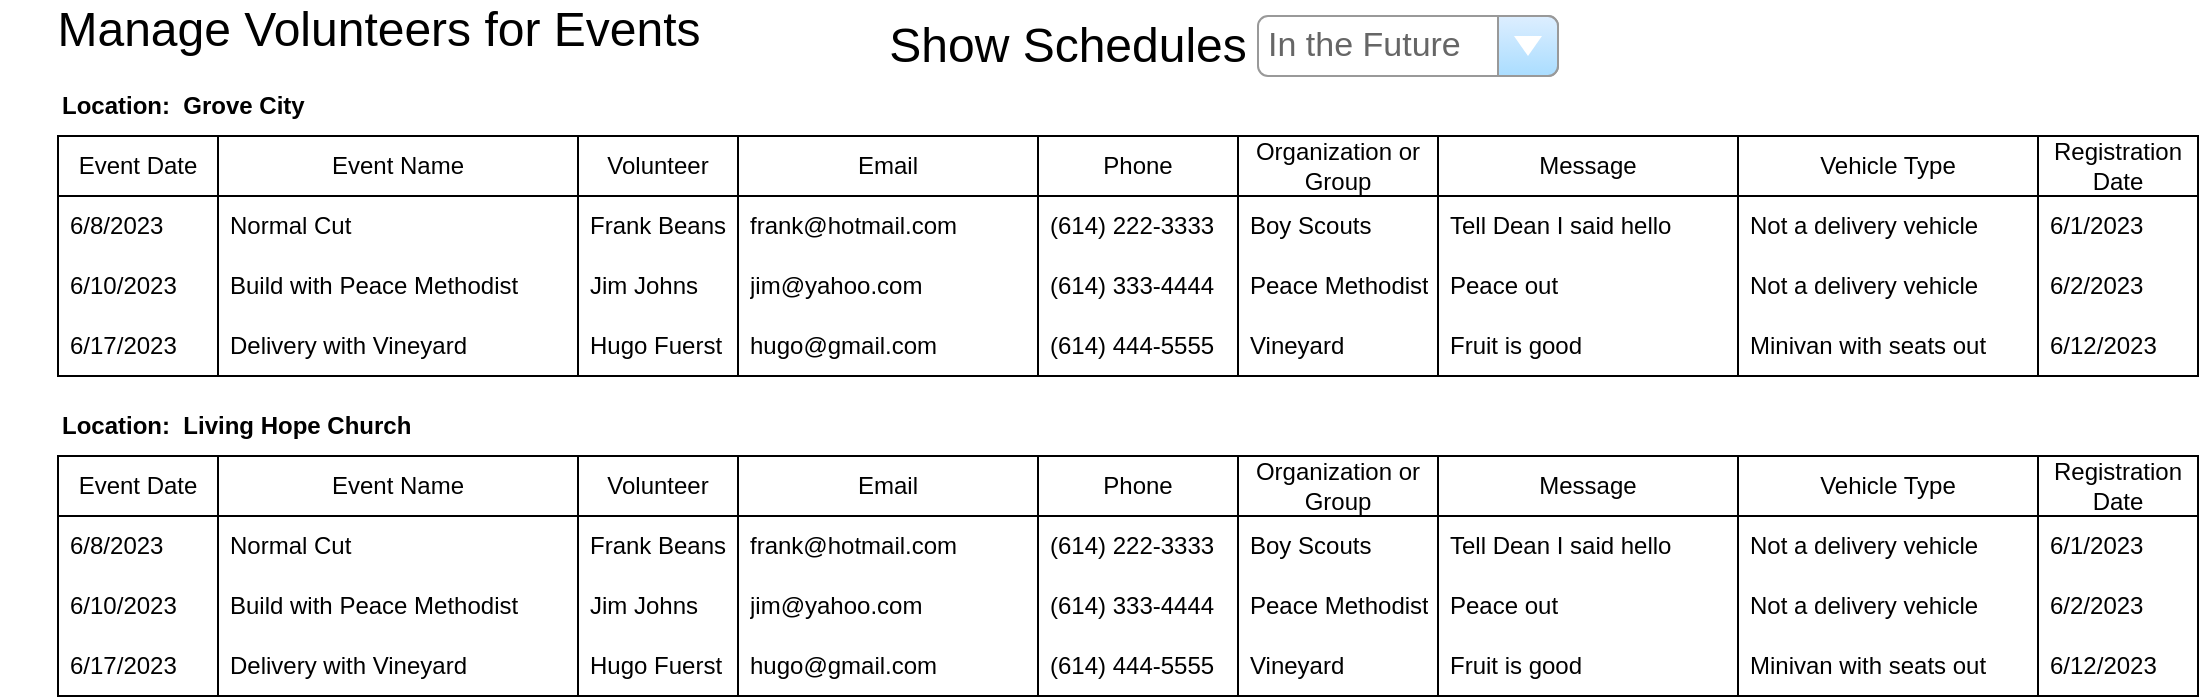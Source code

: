<mxfile version="20.7.4" type="device"><diagram name="Page-1" id="c9db0220-8083-56f3-ca83-edcdcd058819"><mxGraphModel dx="1658" dy="820" grid="1" gridSize="10" guides="1" tooltips="1" connect="1" arrows="1" fold="1" page="1" pageScale="1.5" pageWidth="826" pageHeight="1169" background="none" math="0" shadow="0"><root><mxCell id="0" style=";html=1;"/><mxCell id="1" style=";html=1;" parent="0"/><mxCell id="UZdEMTwhDuOR2Ws4chH9-1" value="Event Name" style="swimlane;fontStyle=0;childLayout=stackLayout;horizontal=1;startSize=30;horizontalStack=0;resizeParent=1;resizeParentMax=0;resizeLast=0;collapsible=1;marginBottom=0;whiteSpace=wrap;html=1;" parent="1" vertex="1"><mxGeometry x="120" y="80" width="180" height="120" as="geometry"/></mxCell><mxCell id="UZdEMTwhDuOR2Ws4chH9-2" value="Normal Cut" style="text;strokeColor=none;fillColor=none;align=left;verticalAlign=middle;spacingLeft=4;spacingRight=4;overflow=hidden;points=[[0,0.5],[1,0.5]];portConstraint=eastwest;rotatable=0;whiteSpace=wrap;html=1;" parent="UZdEMTwhDuOR2Ws4chH9-1" vertex="1"><mxGeometry y="30" width="180" height="30" as="geometry"/></mxCell><mxCell id="UZdEMTwhDuOR2Ws4chH9-3" value="Build with Peace Methodist" style="text;strokeColor=none;fillColor=none;align=left;verticalAlign=middle;spacingLeft=4;spacingRight=4;overflow=hidden;points=[[0,0.5],[1,0.5]];portConstraint=eastwest;rotatable=0;whiteSpace=wrap;html=1;" parent="UZdEMTwhDuOR2Ws4chH9-1" vertex="1"><mxGeometry y="60" width="180" height="30" as="geometry"/></mxCell><mxCell id="UZdEMTwhDuOR2Ws4chH9-4" value="Delivery with Vineyard" style="text;strokeColor=none;fillColor=none;align=left;verticalAlign=middle;spacingLeft=4;spacingRight=4;overflow=hidden;points=[[0,0.5],[1,0.5]];portConstraint=eastwest;rotatable=0;whiteSpace=wrap;html=1;" parent="UZdEMTwhDuOR2Ws4chH9-1" vertex="1"><mxGeometry y="90" width="180" height="30" as="geometry"/></mxCell><mxCell id="UZdEMTwhDuOR2Ws4chH9-13" value="Event Date" style="swimlane;fontStyle=0;childLayout=stackLayout;horizontal=1;startSize=30;horizontalStack=0;resizeParent=1;resizeParentMax=0;resizeLast=0;collapsible=1;marginBottom=0;whiteSpace=wrap;html=1;" parent="1" vertex="1"><mxGeometry x="40" y="80" width="80" height="120" as="geometry"/></mxCell><mxCell id="UZdEMTwhDuOR2Ws4chH9-14" value="6/8/2023" style="text;strokeColor=none;fillColor=none;align=left;verticalAlign=middle;spacingLeft=4;spacingRight=4;overflow=hidden;points=[[0,0.5],[1,0.5]];portConstraint=eastwest;rotatable=0;whiteSpace=wrap;html=1;" parent="UZdEMTwhDuOR2Ws4chH9-13" vertex="1"><mxGeometry y="30" width="80" height="30" as="geometry"/></mxCell><mxCell id="UZdEMTwhDuOR2Ws4chH9-15" value="6/10/2023" style="text;strokeColor=none;fillColor=none;align=left;verticalAlign=middle;spacingLeft=4;spacingRight=4;overflow=hidden;points=[[0,0.5],[1,0.5]];portConstraint=eastwest;rotatable=0;whiteSpace=wrap;html=1;" parent="UZdEMTwhDuOR2Ws4chH9-13" vertex="1"><mxGeometry y="60" width="80" height="30" as="geometry"/></mxCell><mxCell id="UZdEMTwhDuOR2Ws4chH9-16" value="6/17/2023" style="text;strokeColor=none;fillColor=none;align=left;verticalAlign=middle;spacingLeft=4;spacingRight=4;overflow=hidden;points=[[0,0.5],[1,0.5]];portConstraint=eastwest;rotatable=0;whiteSpace=wrap;html=1;" parent="UZdEMTwhDuOR2Ws4chH9-13" vertex="1"><mxGeometry y="90" width="80" height="30" as="geometry"/></mxCell><mxCell id="UZdEMTwhDuOR2Ws4chH9-17" value="&lt;b&gt;Location:&amp;nbsp; Grove City&lt;/b&gt;" style="text;strokeColor=none;align=left;fillColor=none;html=1;verticalAlign=middle;whiteSpace=wrap;rounded=0;" parent="1" vertex="1"><mxGeometry x="40" y="50" width="170" height="30" as="geometry"/></mxCell><mxCell id="UZdEMTwhDuOR2Ws4chH9-34" value="&lt;b&gt;Location:&amp;nbsp; Living Hope Church&lt;/b&gt;" style="text;strokeColor=none;align=left;fillColor=none;html=1;verticalAlign=middle;whiteSpace=wrap;rounded=0;" parent="1" vertex="1"><mxGeometry x="40" y="210" width="230" height="30" as="geometry"/></mxCell><mxCell id="UZdEMTwhDuOR2Ws4chH9-35" value="Volunteer" style="swimlane;fontStyle=0;childLayout=stackLayout;horizontal=1;startSize=30;horizontalStack=0;resizeParent=1;resizeParentMax=0;resizeLast=0;collapsible=1;marginBottom=0;whiteSpace=wrap;html=1;" parent="1" vertex="1"><mxGeometry x="300" y="80" width="80" height="120" as="geometry"/></mxCell><mxCell id="UZdEMTwhDuOR2Ws4chH9-36" value="Frank Beans" style="text;strokeColor=none;fillColor=none;align=left;verticalAlign=middle;spacingLeft=4;spacingRight=4;overflow=hidden;points=[[0,0.5],[1,0.5]];portConstraint=eastwest;rotatable=0;whiteSpace=wrap;html=1;" parent="UZdEMTwhDuOR2Ws4chH9-35" vertex="1"><mxGeometry y="30" width="80" height="30" as="geometry"/></mxCell><mxCell id="UZdEMTwhDuOR2Ws4chH9-37" value="Jim Johns" style="text;strokeColor=none;fillColor=none;align=left;verticalAlign=middle;spacingLeft=4;spacingRight=4;overflow=hidden;points=[[0,0.5],[1,0.5]];portConstraint=eastwest;rotatable=0;whiteSpace=wrap;html=1;" parent="UZdEMTwhDuOR2Ws4chH9-35" vertex="1"><mxGeometry y="60" width="80" height="30" as="geometry"/></mxCell><mxCell id="UZdEMTwhDuOR2Ws4chH9-38" value="Hugo Fuerst" style="text;strokeColor=none;fillColor=none;align=left;verticalAlign=middle;spacingLeft=4;spacingRight=4;overflow=hidden;points=[[0,0.5],[1,0.5]];portConstraint=eastwest;rotatable=0;whiteSpace=wrap;html=1;" parent="UZdEMTwhDuOR2Ws4chH9-35" vertex="1"><mxGeometry y="90" width="80" height="30" as="geometry"/></mxCell><mxCell id="UZdEMTwhDuOR2Ws4chH9-39" value="Email" style="swimlane;fontStyle=0;childLayout=stackLayout;horizontal=1;startSize=30;horizontalStack=0;resizeParent=1;resizeParentMax=0;resizeLast=0;collapsible=1;marginBottom=0;whiteSpace=wrap;html=1;" parent="1" vertex="1"><mxGeometry x="380" y="80" width="150" height="120" as="geometry"/></mxCell><mxCell id="UZdEMTwhDuOR2Ws4chH9-40" value="frank@hotmail.com" style="text;strokeColor=none;fillColor=none;align=left;verticalAlign=middle;spacingLeft=4;spacingRight=4;overflow=hidden;points=[[0,0.5],[1,0.5]];portConstraint=eastwest;rotatable=0;whiteSpace=wrap;html=1;" parent="UZdEMTwhDuOR2Ws4chH9-39" vertex="1"><mxGeometry y="30" width="150" height="30" as="geometry"/></mxCell><mxCell id="UZdEMTwhDuOR2Ws4chH9-41" value="jim@yahoo.com" style="text;strokeColor=none;fillColor=none;align=left;verticalAlign=middle;spacingLeft=4;spacingRight=4;overflow=hidden;points=[[0,0.5],[1,0.5]];portConstraint=eastwest;rotatable=0;whiteSpace=wrap;html=1;" parent="UZdEMTwhDuOR2Ws4chH9-39" vertex="1"><mxGeometry y="60" width="150" height="30" as="geometry"/></mxCell><mxCell id="UZdEMTwhDuOR2Ws4chH9-42" value="hugo@gmail.com" style="text;strokeColor=none;fillColor=none;align=left;verticalAlign=middle;spacingLeft=4;spacingRight=4;overflow=hidden;points=[[0,0.5],[1,0.5]];portConstraint=eastwest;rotatable=0;whiteSpace=wrap;html=1;" parent="UZdEMTwhDuOR2Ws4chH9-39" vertex="1"><mxGeometry y="90" width="150" height="30" as="geometry"/></mxCell><mxCell id="UZdEMTwhDuOR2Ws4chH9-43" value="Phone" style="swimlane;fontStyle=0;childLayout=stackLayout;horizontal=1;startSize=30;horizontalStack=0;resizeParent=1;resizeParentMax=0;resizeLast=0;collapsible=1;marginBottom=0;whiteSpace=wrap;html=1;" parent="1" vertex="1"><mxGeometry x="530" y="80" width="100" height="120" as="geometry"/></mxCell><mxCell id="UZdEMTwhDuOR2Ws4chH9-44" value="(614) 222-3333" style="text;strokeColor=none;fillColor=none;align=left;verticalAlign=middle;spacingLeft=4;spacingRight=4;overflow=hidden;points=[[0,0.5],[1,0.5]];portConstraint=eastwest;rotatable=0;whiteSpace=wrap;html=1;" parent="UZdEMTwhDuOR2Ws4chH9-43" vertex="1"><mxGeometry y="30" width="100" height="30" as="geometry"/></mxCell><mxCell id="UZdEMTwhDuOR2Ws4chH9-45" value="(614) 333-4444" style="text;strokeColor=none;fillColor=none;align=left;verticalAlign=middle;spacingLeft=4;spacingRight=4;overflow=hidden;points=[[0,0.5],[1,0.5]];portConstraint=eastwest;rotatable=0;whiteSpace=wrap;html=1;" parent="UZdEMTwhDuOR2Ws4chH9-43" vertex="1"><mxGeometry y="60" width="100" height="30" as="geometry"/></mxCell><mxCell id="UZdEMTwhDuOR2Ws4chH9-46" value="(614) 444-5555" style="text;strokeColor=none;fillColor=none;align=left;verticalAlign=middle;spacingLeft=4;spacingRight=4;overflow=hidden;points=[[0,0.5],[1,0.5]];portConstraint=eastwest;rotatable=0;whiteSpace=wrap;html=1;" parent="UZdEMTwhDuOR2Ws4chH9-43" vertex="1"><mxGeometry y="90" width="100" height="30" as="geometry"/></mxCell><mxCell id="UZdEMTwhDuOR2Ws4chH9-62" value="&lt;font style=&quot;font-size: 24px;&quot;&gt;Manage Volunteers for Events&lt;/font&gt;" style="text;strokeColor=none;align=center;fillColor=none;html=1;verticalAlign=middle;whiteSpace=wrap;rounded=0;" parent="1" vertex="1"><mxGeometry x="11" y="12" width="379" height="30" as="geometry"/></mxCell><mxCell id="mSYNfI314-NXMHNvLdRm-1" value="Vehicle Type" style="swimlane;fontStyle=0;childLayout=stackLayout;horizontal=1;startSize=30;horizontalStack=0;resizeParent=1;resizeParentMax=0;resizeLast=0;collapsible=1;marginBottom=0;whiteSpace=wrap;html=1;" vertex="1" parent="1"><mxGeometry x="880" y="80" width="150" height="120" as="geometry"/></mxCell><mxCell id="mSYNfI314-NXMHNvLdRm-2" value="Not a delivery vehicle" style="text;strokeColor=none;fillColor=none;align=left;verticalAlign=middle;spacingLeft=4;spacingRight=4;overflow=hidden;points=[[0,0.5],[1,0.5]];portConstraint=eastwest;rotatable=0;whiteSpace=wrap;html=1;" vertex="1" parent="mSYNfI314-NXMHNvLdRm-1"><mxGeometry y="30" width="150" height="30" as="geometry"/></mxCell><mxCell id="mSYNfI314-NXMHNvLdRm-3" value="Not a delivery vehicle" style="text;strokeColor=none;fillColor=none;align=left;verticalAlign=middle;spacingLeft=4;spacingRight=4;overflow=hidden;points=[[0,0.5],[1,0.5]];portConstraint=eastwest;rotatable=0;whiteSpace=wrap;html=1;" vertex="1" parent="mSYNfI314-NXMHNvLdRm-1"><mxGeometry y="60" width="150" height="30" as="geometry"/></mxCell><mxCell id="mSYNfI314-NXMHNvLdRm-4" value="Minivan with seats out" style="text;strokeColor=none;fillColor=none;align=left;verticalAlign=middle;spacingLeft=4;spacingRight=4;overflow=hidden;points=[[0,0.5],[1,0.5]];portConstraint=eastwest;rotatable=0;whiteSpace=wrap;html=1;" vertex="1" parent="mSYNfI314-NXMHNvLdRm-1"><mxGeometry y="90" width="150" height="30" as="geometry"/></mxCell><mxCell id="mSYNfI314-NXMHNvLdRm-5" value="Organization or Group" style="swimlane;fontStyle=0;childLayout=stackLayout;horizontal=1;startSize=30;horizontalStack=0;resizeParent=1;resizeParentMax=0;resizeLast=0;collapsible=1;marginBottom=0;whiteSpace=wrap;html=1;" vertex="1" parent="1"><mxGeometry x="630" y="80" width="100" height="120" as="geometry"/></mxCell><mxCell id="mSYNfI314-NXMHNvLdRm-6" value="Boy Scouts" style="text;strokeColor=none;fillColor=none;align=left;verticalAlign=middle;spacingLeft=4;spacingRight=4;overflow=hidden;points=[[0,0.5],[1,0.5]];portConstraint=eastwest;rotatable=0;whiteSpace=wrap;html=1;" vertex="1" parent="mSYNfI314-NXMHNvLdRm-5"><mxGeometry y="30" width="100" height="30" as="geometry"/></mxCell><mxCell id="mSYNfI314-NXMHNvLdRm-7" value="Peace Methodist" style="text;strokeColor=none;fillColor=none;align=left;verticalAlign=middle;spacingLeft=4;spacingRight=4;overflow=hidden;points=[[0,0.5],[1,0.5]];portConstraint=eastwest;rotatable=0;whiteSpace=wrap;html=1;" vertex="1" parent="mSYNfI314-NXMHNvLdRm-5"><mxGeometry y="60" width="100" height="30" as="geometry"/></mxCell><mxCell id="mSYNfI314-NXMHNvLdRm-8" value="Vineyard" style="text;strokeColor=none;fillColor=none;align=left;verticalAlign=middle;spacingLeft=4;spacingRight=4;overflow=hidden;points=[[0,0.5],[1,0.5]];portConstraint=eastwest;rotatable=0;whiteSpace=wrap;html=1;" vertex="1" parent="mSYNfI314-NXMHNvLdRm-5"><mxGeometry y="90" width="100" height="30" as="geometry"/></mxCell><mxCell id="mSYNfI314-NXMHNvLdRm-9" value="Message" style="swimlane;fontStyle=0;childLayout=stackLayout;horizontal=1;startSize=30;horizontalStack=0;resizeParent=1;resizeParentMax=0;resizeLast=0;collapsible=1;marginBottom=0;whiteSpace=wrap;html=1;" vertex="1" parent="1"><mxGeometry x="730" y="80" width="150" height="120" as="geometry"/></mxCell><mxCell id="mSYNfI314-NXMHNvLdRm-10" value="Tell Dean I said hello" style="text;strokeColor=none;fillColor=none;align=left;verticalAlign=middle;spacingLeft=4;spacingRight=4;overflow=hidden;points=[[0,0.5],[1,0.5]];portConstraint=eastwest;rotatable=0;whiteSpace=wrap;html=1;" vertex="1" parent="mSYNfI314-NXMHNvLdRm-9"><mxGeometry y="30" width="150" height="30" as="geometry"/></mxCell><mxCell id="mSYNfI314-NXMHNvLdRm-11" value="Peace out" style="text;strokeColor=none;fillColor=none;align=left;verticalAlign=middle;spacingLeft=4;spacingRight=4;overflow=hidden;points=[[0,0.5],[1,0.5]];portConstraint=eastwest;rotatable=0;whiteSpace=wrap;html=1;" vertex="1" parent="mSYNfI314-NXMHNvLdRm-9"><mxGeometry y="60" width="150" height="30" as="geometry"/></mxCell><mxCell id="mSYNfI314-NXMHNvLdRm-12" value="Fruit is good" style="text;strokeColor=none;fillColor=none;align=left;verticalAlign=middle;spacingLeft=4;spacingRight=4;overflow=hidden;points=[[0,0.5],[1,0.5]];portConstraint=eastwest;rotatable=0;whiteSpace=wrap;html=1;" vertex="1" parent="mSYNfI314-NXMHNvLdRm-9"><mxGeometry y="90" width="150" height="30" as="geometry"/></mxCell><mxCell id="mSYNfI314-NXMHNvLdRm-13" value="Registration Date" style="swimlane;fontStyle=0;childLayout=stackLayout;horizontal=1;startSize=30;horizontalStack=0;resizeParent=1;resizeParentMax=0;resizeLast=0;collapsible=1;marginBottom=0;whiteSpace=wrap;html=1;" vertex="1" parent="1"><mxGeometry x="1030" y="80" width="80" height="120" as="geometry"/></mxCell><mxCell id="mSYNfI314-NXMHNvLdRm-14" value="6/1/2023" style="text;strokeColor=none;fillColor=none;align=left;verticalAlign=middle;spacingLeft=4;spacingRight=4;overflow=hidden;points=[[0,0.5],[1,0.5]];portConstraint=eastwest;rotatable=0;whiteSpace=wrap;html=1;" vertex="1" parent="mSYNfI314-NXMHNvLdRm-13"><mxGeometry y="30" width="80" height="30" as="geometry"/></mxCell><mxCell id="mSYNfI314-NXMHNvLdRm-15" value="6/2/2023" style="text;strokeColor=none;fillColor=none;align=left;verticalAlign=middle;spacingLeft=4;spacingRight=4;overflow=hidden;points=[[0,0.5],[1,0.5]];portConstraint=eastwest;rotatable=0;whiteSpace=wrap;html=1;" vertex="1" parent="mSYNfI314-NXMHNvLdRm-13"><mxGeometry y="60" width="80" height="30" as="geometry"/></mxCell><mxCell id="mSYNfI314-NXMHNvLdRm-16" value="6/12/2023" style="text;strokeColor=none;fillColor=none;align=left;verticalAlign=middle;spacingLeft=4;spacingRight=4;overflow=hidden;points=[[0,0.5],[1,0.5]];portConstraint=eastwest;rotatable=0;whiteSpace=wrap;html=1;" vertex="1" parent="mSYNfI314-NXMHNvLdRm-13"><mxGeometry y="90" width="80" height="30" as="geometry"/></mxCell><mxCell id="mSYNfI314-NXMHNvLdRm-17" value="Event Name" style="swimlane;fontStyle=0;childLayout=stackLayout;horizontal=1;startSize=30;horizontalStack=0;resizeParent=1;resizeParentMax=0;resizeLast=0;collapsible=1;marginBottom=0;whiteSpace=wrap;html=1;" vertex="1" parent="1"><mxGeometry x="120" y="240" width="180" height="120" as="geometry"/></mxCell><mxCell id="mSYNfI314-NXMHNvLdRm-18" value="Normal Cut" style="text;strokeColor=none;fillColor=none;align=left;verticalAlign=middle;spacingLeft=4;spacingRight=4;overflow=hidden;points=[[0,0.5],[1,0.5]];portConstraint=eastwest;rotatable=0;whiteSpace=wrap;html=1;" vertex="1" parent="mSYNfI314-NXMHNvLdRm-17"><mxGeometry y="30" width="180" height="30" as="geometry"/></mxCell><mxCell id="mSYNfI314-NXMHNvLdRm-19" value="Build with Peace Methodist" style="text;strokeColor=none;fillColor=none;align=left;verticalAlign=middle;spacingLeft=4;spacingRight=4;overflow=hidden;points=[[0,0.5],[1,0.5]];portConstraint=eastwest;rotatable=0;whiteSpace=wrap;html=1;" vertex="1" parent="mSYNfI314-NXMHNvLdRm-17"><mxGeometry y="60" width="180" height="30" as="geometry"/></mxCell><mxCell id="mSYNfI314-NXMHNvLdRm-20" value="Delivery with Vineyard" style="text;strokeColor=none;fillColor=none;align=left;verticalAlign=middle;spacingLeft=4;spacingRight=4;overflow=hidden;points=[[0,0.5],[1,0.5]];portConstraint=eastwest;rotatable=0;whiteSpace=wrap;html=1;" vertex="1" parent="mSYNfI314-NXMHNvLdRm-17"><mxGeometry y="90" width="180" height="30" as="geometry"/></mxCell><mxCell id="mSYNfI314-NXMHNvLdRm-21" value="Event Date" style="swimlane;fontStyle=0;childLayout=stackLayout;horizontal=1;startSize=30;horizontalStack=0;resizeParent=1;resizeParentMax=0;resizeLast=0;collapsible=1;marginBottom=0;whiteSpace=wrap;html=1;" vertex="1" parent="1"><mxGeometry x="40" y="240" width="80" height="120" as="geometry"/></mxCell><mxCell id="mSYNfI314-NXMHNvLdRm-22" value="6/8/2023" style="text;strokeColor=none;fillColor=none;align=left;verticalAlign=middle;spacingLeft=4;spacingRight=4;overflow=hidden;points=[[0,0.5],[1,0.5]];portConstraint=eastwest;rotatable=0;whiteSpace=wrap;html=1;" vertex="1" parent="mSYNfI314-NXMHNvLdRm-21"><mxGeometry y="30" width="80" height="30" as="geometry"/></mxCell><mxCell id="mSYNfI314-NXMHNvLdRm-23" value="6/10/2023" style="text;strokeColor=none;fillColor=none;align=left;verticalAlign=middle;spacingLeft=4;spacingRight=4;overflow=hidden;points=[[0,0.5],[1,0.5]];portConstraint=eastwest;rotatable=0;whiteSpace=wrap;html=1;" vertex="1" parent="mSYNfI314-NXMHNvLdRm-21"><mxGeometry y="60" width="80" height="30" as="geometry"/></mxCell><mxCell id="mSYNfI314-NXMHNvLdRm-24" value="6/17/2023" style="text;strokeColor=none;fillColor=none;align=left;verticalAlign=middle;spacingLeft=4;spacingRight=4;overflow=hidden;points=[[0,0.5],[1,0.5]];portConstraint=eastwest;rotatable=0;whiteSpace=wrap;html=1;" vertex="1" parent="mSYNfI314-NXMHNvLdRm-21"><mxGeometry y="90" width="80" height="30" as="geometry"/></mxCell><mxCell id="mSYNfI314-NXMHNvLdRm-25" value="Volunteer" style="swimlane;fontStyle=0;childLayout=stackLayout;horizontal=1;startSize=30;horizontalStack=0;resizeParent=1;resizeParentMax=0;resizeLast=0;collapsible=1;marginBottom=0;whiteSpace=wrap;html=1;" vertex="1" parent="1"><mxGeometry x="300" y="240" width="80" height="120" as="geometry"/></mxCell><mxCell id="mSYNfI314-NXMHNvLdRm-26" value="Frank Beans" style="text;strokeColor=none;fillColor=none;align=left;verticalAlign=middle;spacingLeft=4;spacingRight=4;overflow=hidden;points=[[0,0.5],[1,0.5]];portConstraint=eastwest;rotatable=0;whiteSpace=wrap;html=1;" vertex="1" parent="mSYNfI314-NXMHNvLdRm-25"><mxGeometry y="30" width="80" height="30" as="geometry"/></mxCell><mxCell id="mSYNfI314-NXMHNvLdRm-27" value="Jim Johns" style="text;strokeColor=none;fillColor=none;align=left;verticalAlign=middle;spacingLeft=4;spacingRight=4;overflow=hidden;points=[[0,0.5],[1,0.5]];portConstraint=eastwest;rotatable=0;whiteSpace=wrap;html=1;" vertex="1" parent="mSYNfI314-NXMHNvLdRm-25"><mxGeometry y="60" width="80" height="30" as="geometry"/></mxCell><mxCell id="mSYNfI314-NXMHNvLdRm-28" value="Hugo Fuerst" style="text;strokeColor=none;fillColor=none;align=left;verticalAlign=middle;spacingLeft=4;spacingRight=4;overflow=hidden;points=[[0,0.5],[1,0.5]];portConstraint=eastwest;rotatable=0;whiteSpace=wrap;html=1;" vertex="1" parent="mSYNfI314-NXMHNvLdRm-25"><mxGeometry y="90" width="80" height="30" as="geometry"/></mxCell><mxCell id="mSYNfI314-NXMHNvLdRm-29" value="Email" style="swimlane;fontStyle=0;childLayout=stackLayout;horizontal=1;startSize=30;horizontalStack=0;resizeParent=1;resizeParentMax=0;resizeLast=0;collapsible=1;marginBottom=0;whiteSpace=wrap;html=1;" vertex="1" parent="1"><mxGeometry x="380" y="240" width="150" height="120" as="geometry"/></mxCell><mxCell id="mSYNfI314-NXMHNvLdRm-30" value="frank@hotmail.com" style="text;strokeColor=none;fillColor=none;align=left;verticalAlign=middle;spacingLeft=4;spacingRight=4;overflow=hidden;points=[[0,0.5],[1,0.5]];portConstraint=eastwest;rotatable=0;whiteSpace=wrap;html=1;" vertex="1" parent="mSYNfI314-NXMHNvLdRm-29"><mxGeometry y="30" width="150" height="30" as="geometry"/></mxCell><mxCell id="mSYNfI314-NXMHNvLdRm-31" value="jim@yahoo.com" style="text;strokeColor=none;fillColor=none;align=left;verticalAlign=middle;spacingLeft=4;spacingRight=4;overflow=hidden;points=[[0,0.5],[1,0.5]];portConstraint=eastwest;rotatable=0;whiteSpace=wrap;html=1;" vertex="1" parent="mSYNfI314-NXMHNvLdRm-29"><mxGeometry y="60" width="150" height="30" as="geometry"/></mxCell><mxCell id="mSYNfI314-NXMHNvLdRm-32" value="hugo@gmail.com" style="text;strokeColor=none;fillColor=none;align=left;verticalAlign=middle;spacingLeft=4;spacingRight=4;overflow=hidden;points=[[0,0.5],[1,0.5]];portConstraint=eastwest;rotatable=0;whiteSpace=wrap;html=1;" vertex="1" parent="mSYNfI314-NXMHNvLdRm-29"><mxGeometry y="90" width="150" height="30" as="geometry"/></mxCell><mxCell id="mSYNfI314-NXMHNvLdRm-33" value="Phone" style="swimlane;fontStyle=0;childLayout=stackLayout;horizontal=1;startSize=30;horizontalStack=0;resizeParent=1;resizeParentMax=0;resizeLast=0;collapsible=1;marginBottom=0;whiteSpace=wrap;html=1;" vertex="1" parent="1"><mxGeometry x="530" y="240" width="100" height="120" as="geometry"/></mxCell><mxCell id="mSYNfI314-NXMHNvLdRm-34" value="(614) 222-3333" style="text;strokeColor=none;fillColor=none;align=left;verticalAlign=middle;spacingLeft=4;spacingRight=4;overflow=hidden;points=[[0,0.5],[1,0.5]];portConstraint=eastwest;rotatable=0;whiteSpace=wrap;html=1;" vertex="1" parent="mSYNfI314-NXMHNvLdRm-33"><mxGeometry y="30" width="100" height="30" as="geometry"/></mxCell><mxCell id="mSYNfI314-NXMHNvLdRm-35" value="(614) 333-4444" style="text;strokeColor=none;fillColor=none;align=left;verticalAlign=middle;spacingLeft=4;spacingRight=4;overflow=hidden;points=[[0,0.5],[1,0.5]];portConstraint=eastwest;rotatable=0;whiteSpace=wrap;html=1;" vertex="1" parent="mSYNfI314-NXMHNvLdRm-33"><mxGeometry y="60" width="100" height="30" as="geometry"/></mxCell><mxCell id="mSYNfI314-NXMHNvLdRm-36" value="(614) 444-5555" style="text;strokeColor=none;fillColor=none;align=left;verticalAlign=middle;spacingLeft=4;spacingRight=4;overflow=hidden;points=[[0,0.5],[1,0.5]];portConstraint=eastwest;rotatable=0;whiteSpace=wrap;html=1;" vertex="1" parent="mSYNfI314-NXMHNvLdRm-33"><mxGeometry y="90" width="100" height="30" as="geometry"/></mxCell><mxCell id="mSYNfI314-NXMHNvLdRm-37" value="Vehicle Type" style="swimlane;fontStyle=0;childLayout=stackLayout;horizontal=1;startSize=30;horizontalStack=0;resizeParent=1;resizeParentMax=0;resizeLast=0;collapsible=1;marginBottom=0;whiteSpace=wrap;html=1;" vertex="1" parent="1"><mxGeometry x="880" y="240" width="150" height="120" as="geometry"/></mxCell><mxCell id="mSYNfI314-NXMHNvLdRm-38" value="Not a delivery vehicle" style="text;strokeColor=none;fillColor=none;align=left;verticalAlign=middle;spacingLeft=4;spacingRight=4;overflow=hidden;points=[[0,0.5],[1,0.5]];portConstraint=eastwest;rotatable=0;whiteSpace=wrap;html=1;" vertex="1" parent="mSYNfI314-NXMHNvLdRm-37"><mxGeometry y="30" width="150" height="30" as="geometry"/></mxCell><mxCell id="mSYNfI314-NXMHNvLdRm-39" value="Not a delivery vehicle" style="text;strokeColor=none;fillColor=none;align=left;verticalAlign=middle;spacingLeft=4;spacingRight=4;overflow=hidden;points=[[0,0.5],[1,0.5]];portConstraint=eastwest;rotatable=0;whiteSpace=wrap;html=1;" vertex="1" parent="mSYNfI314-NXMHNvLdRm-37"><mxGeometry y="60" width="150" height="30" as="geometry"/></mxCell><mxCell id="mSYNfI314-NXMHNvLdRm-40" value="Minivan with seats out" style="text;strokeColor=none;fillColor=none;align=left;verticalAlign=middle;spacingLeft=4;spacingRight=4;overflow=hidden;points=[[0,0.5],[1,0.5]];portConstraint=eastwest;rotatable=0;whiteSpace=wrap;html=1;" vertex="1" parent="mSYNfI314-NXMHNvLdRm-37"><mxGeometry y="90" width="150" height="30" as="geometry"/></mxCell><mxCell id="mSYNfI314-NXMHNvLdRm-41" value="Organization or Group" style="swimlane;fontStyle=0;childLayout=stackLayout;horizontal=1;startSize=30;horizontalStack=0;resizeParent=1;resizeParentMax=0;resizeLast=0;collapsible=1;marginBottom=0;whiteSpace=wrap;html=1;" vertex="1" parent="1"><mxGeometry x="630" y="240" width="100" height="120" as="geometry"/></mxCell><mxCell id="mSYNfI314-NXMHNvLdRm-42" value="Boy Scouts" style="text;strokeColor=none;fillColor=none;align=left;verticalAlign=middle;spacingLeft=4;spacingRight=4;overflow=hidden;points=[[0,0.5],[1,0.5]];portConstraint=eastwest;rotatable=0;whiteSpace=wrap;html=1;" vertex="1" parent="mSYNfI314-NXMHNvLdRm-41"><mxGeometry y="30" width="100" height="30" as="geometry"/></mxCell><mxCell id="mSYNfI314-NXMHNvLdRm-43" value="Peace Methodist" style="text;strokeColor=none;fillColor=none;align=left;verticalAlign=middle;spacingLeft=4;spacingRight=4;overflow=hidden;points=[[0,0.5],[1,0.5]];portConstraint=eastwest;rotatable=0;whiteSpace=wrap;html=1;" vertex="1" parent="mSYNfI314-NXMHNvLdRm-41"><mxGeometry y="60" width="100" height="30" as="geometry"/></mxCell><mxCell id="mSYNfI314-NXMHNvLdRm-44" value="Vineyard" style="text;strokeColor=none;fillColor=none;align=left;verticalAlign=middle;spacingLeft=4;spacingRight=4;overflow=hidden;points=[[0,0.5],[1,0.5]];portConstraint=eastwest;rotatable=0;whiteSpace=wrap;html=1;" vertex="1" parent="mSYNfI314-NXMHNvLdRm-41"><mxGeometry y="90" width="100" height="30" as="geometry"/></mxCell><mxCell id="mSYNfI314-NXMHNvLdRm-45" value="Message" style="swimlane;fontStyle=0;childLayout=stackLayout;horizontal=1;startSize=30;horizontalStack=0;resizeParent=1;resizeParentMax=0;resizeLast=0;collapsible=1;marginBottom=0;whiteSpace=wrap;html=1;" vertex="1" parent="1"><mxGeometry x="730" y="240" width="150" height="120" as="geometry"/></mxCell><mxCell id="mSYNfI314-NXMHNvLdRm-46" value="Tell Dean I said hello" style="text;strokeColor=none;fillColor=none;align=left;verticalAlign=middle;spacingLeft=4;spacingRight=4;overflow=hidden;points=[[0,0.5],[1,0.5]];portConstraint=eastwest;rotatable=0;whiteSpace=wrap;html=1;" vertex="1" parent="mSYNfI314-NXMHNvLdRm-45"><mxGeometry y="30" width="150" height="30" as="geometry"/></mxCell><mxCell id="mSYNfI314-NXMHNvLdRm-47" value="Peace out" style="text;strokeColor=none;fillColor=none;align=left;verticalAlign=middle;spacingLeft=4;spacingRight=4;overflow=hidden;points=[[0,0.5],[1,0.5]];portConstraint=eastwest;rotatable=0;whiteSpace=wrap;html=1;" vertex="1" parent="mSYNfI314-NXMHNvLdRm-45"><mxGeometry y="60" width="150" height="30" as="geometry"/></mxCell><mxCell id="mSYNfI314-NXMHNvLdRm-48" value="Fruit is good" style="text;strokeColor=none;fillColor=none;align=left;verticalAlign=middle;spacingLeft=4;spacingRight=4;overflow=hidden;points=[[0,0.5],[1,0.5]];portConstraint=eastwest;rotatable=0;whiteSpace=wrap;html=1;" vertex="1" parent="mSYNfI314-NXMHNvLdRm-45"><mxGeometry y="90" width="150" height="30" as="geometry"/></mxCell><mxCell id="mSYNfI314-NXMHNvLdRm-49" value="Registration Date" style="swimlane;fontStyle=0;childLayout=stackLayout;horizontal=1;startSize=30;horizontalStack=0;resizeParent=1;resizeParentMax=0;resizeLast=0;collapsible=1;marginBottom=0;whiteSpace=wrap;html=1;" vertex="1" parent="1"><mxGeometry x="1030" y="240" width="80" height="120" as="geometry"/></mxCell><mxCell id="mSYNfI314-NXMHNvLdRm-50" value="6/1/2023" style="text;strokeColor=none;fillColor=none;align=left;verticalAlign=middle;spacingLeft=4;spacingRight=4;overflow=hidden;points=[[0,0.5],[1,0.5]];portConstraint=eastwest;rotatable=0;whiteSpace=wrap;html=1;" vertex="1" parent="mSYNfI314-NXMHNvLdRm-49"><mxGeometry y="30" width="80" height="30" as="geometry"/></mxCell><mxCell id="mSYNfI314-NXMHNvLdRm-51" value="6/2/2023" style="text;strokeColor=none;fillColor=none;align=left;verticalAlign=middle;spacingLeft=4;spacingRight=4;overflow=hidden;points=[[0,0.5],[1,0.5]];portConstraint=eastwest;rotatable=0;whiteSpace=wrap;html=1;" vertex="1" parent="mSYNfI314-NXMHNvLdRm-49"><mxGeometry y="60" width="80" height="30" as="geometry"/></mxCell><mxCell id="mSYNfI314-NXMHNvLdRm-52" value="6/12/2023" style="text;strokeColor=none;fillColor=none;align=left;verticalAlign=middle;spacingLeft=4;spacingRight=4;overflow=hidden;points=[[0,0.5],[1,0.5]];portConstraint=eastwest;rotatable=0;whiteSpace=wrap;html=1;" vertex="1" parent="mSYNfI314-NXMHNvLdRm-49"><mxGeometry y="90" width="80" height="30" as="geometry"/></mxCell><mxCell id="mSYNfI314-NXMHNvLdRm-53" value="In the Future" style="strokeWidth=1;shadow=0;dashed=0;align=center;html=1;shape=mxgraph.mockup.forms.comboBox;strokeColor=#999999;fillColor=#ddeeff;align=left;fillColor2=#aaddff;mainText=;fontColor=#666666;fontSize=17;spacingLeft=3;" vertex="1" parent="1"><mxGeometry x="640" y="20" width="150" height="30" as="geometry"/></mxCell><mxCell id="mSYNfI314-NXMHNvLdRm-54" value="&lt;font style=&quot;font-size: 24px;&quot;&gt;Show Schedules&lt;/font&gt;" style="text;strokeColor=none;align=center;fillColor=none;html=1;verticalAlign=middle;whiteSpace=wrap;rounded=0;" vertex="1" parent="1"><mxGeometry x="450" y="20" width="190" height="30" as="geometry"/></mxCell></root></mxGraphModel></diagram></mxfile>
